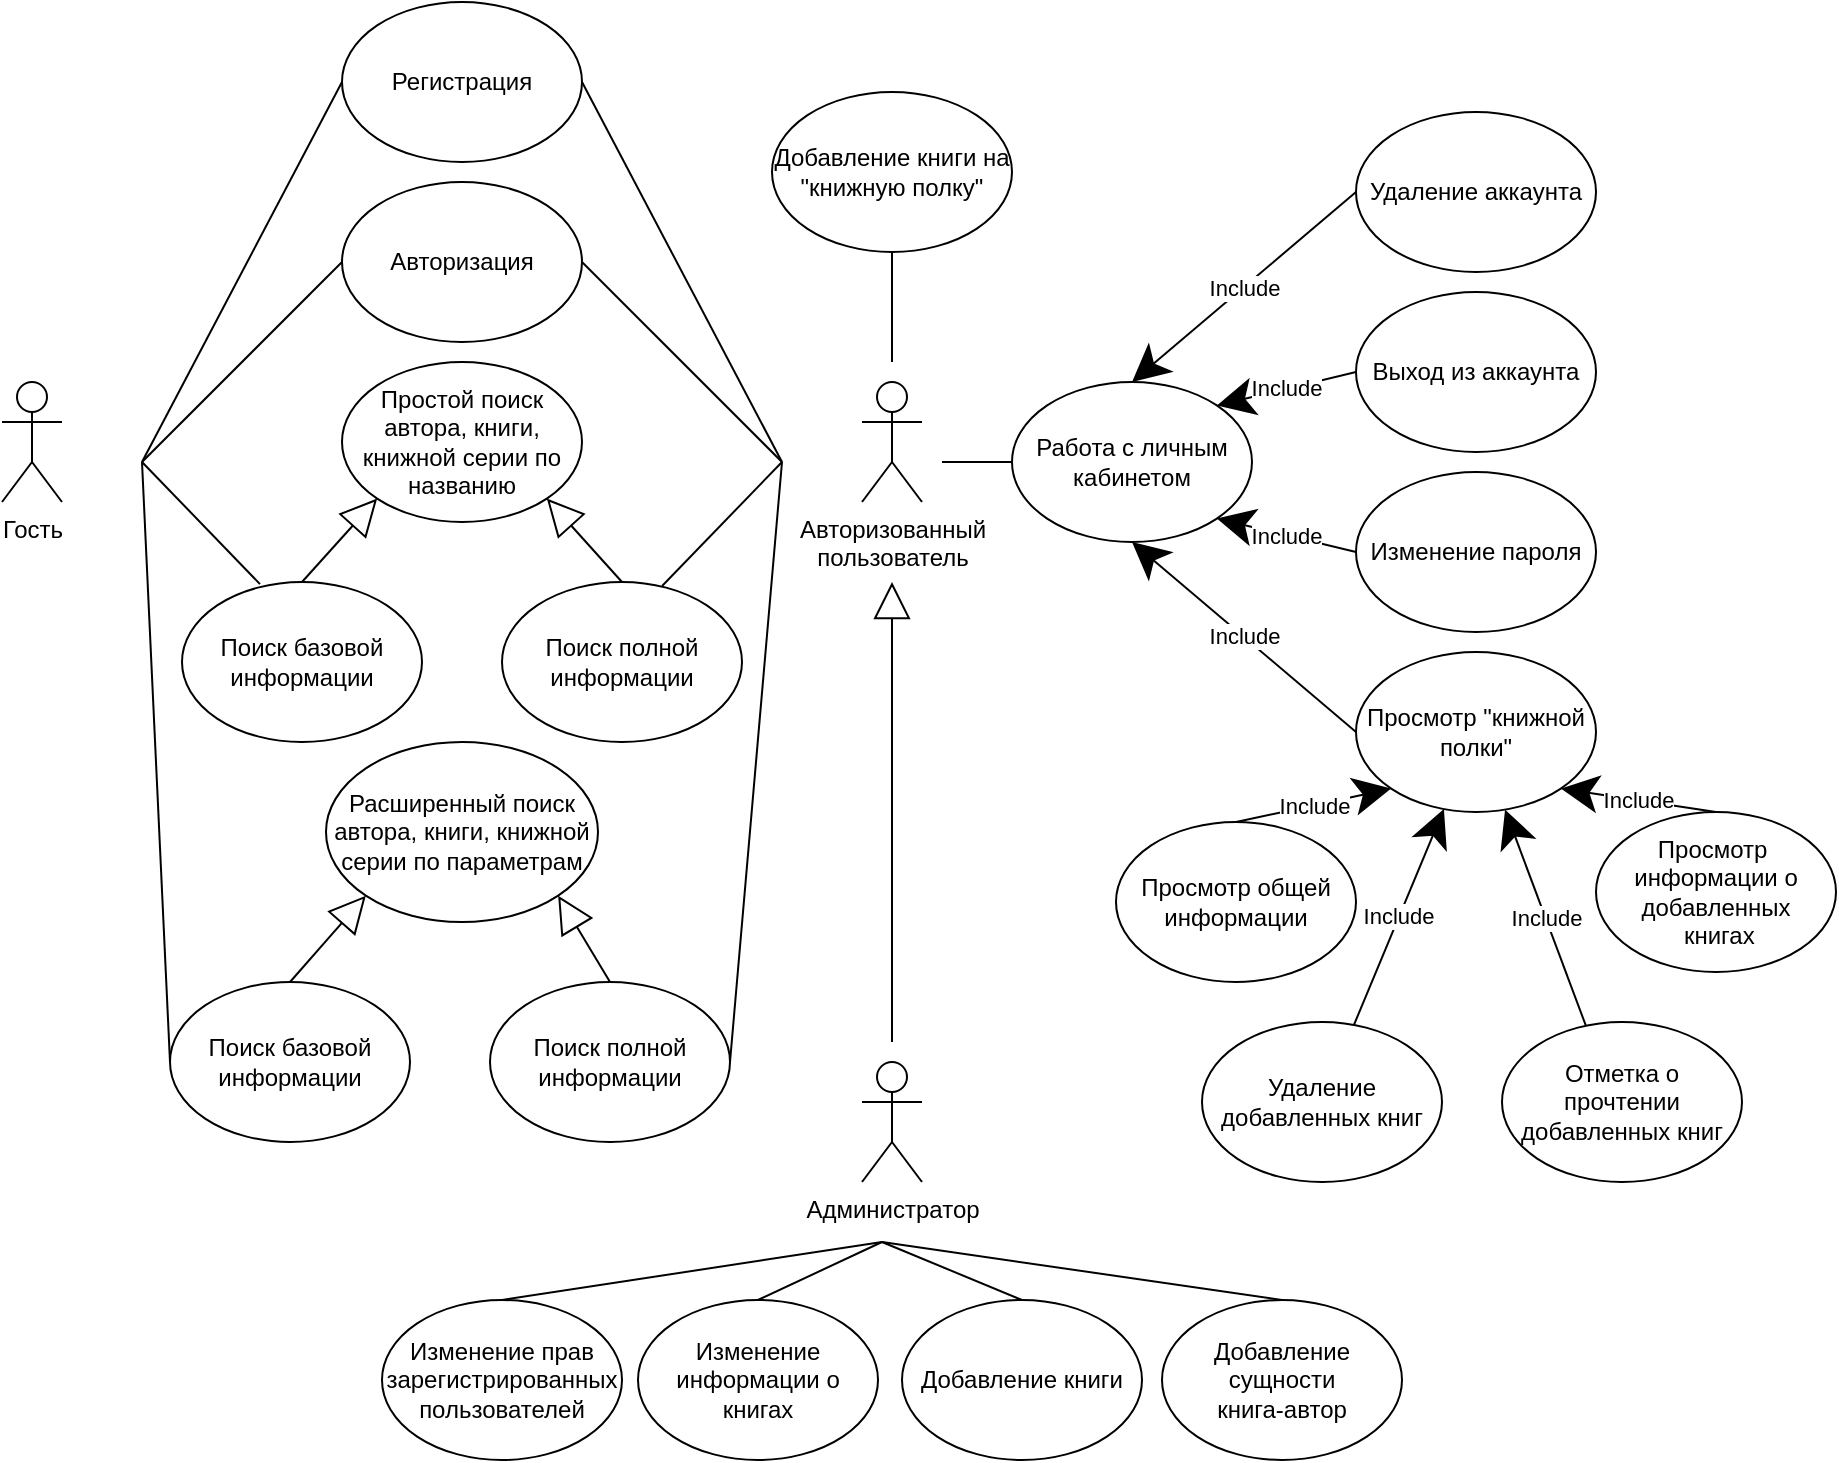 <mxfile version="21.6.5" type="device">
  <diagram name="Страница 1" id="pkjPhECndRR-OE3ccN7v">
    <mxGraphModel dx="880" dy="1590" grid="1" gridSize="10" guides="1" tooltips="1" connect="1" arrows="1" fold="1" page="1" pageScale="1" pageWidth="827" pageHeight="1169" math="0" shadow="0">
      <root>
        <mxCell id="0" />
        <mxCell id="1" parent="0" />
        <mxCell id="TKasH2lV4JzCVuQ_4qr7-1" value="Гость" style="shape=umlActor;verticalLabelPosition=bottom;verticalAlign=top;html=1;outlineConnect=0;" vertex="1" parent="1">
          <mxGeometry x="30" y="60" width="30" height="60" as="geometry" />
        </mxCell>
        <mxCell id="TKasH2lV4JzCVuQ_4qr7-2" value="Простой поиск автора, книги, книжной серии по названию" style="ellipse;whiteSpace=wrap;html=1;" vertex="1" parent="1">
          <mxGeometry x="200" y="50" width="120" height="80" as="geometry" />
        </mxCell>
        <mxCell id="TKasH2lV4JzCVuQ_4qr7-3" value="Поиск базовой информации" style="ellipse;whiteSpace=wrap;html=1;" vertex="1" parent="1">
          <mxGeometry x="120" y="160" width="120" height="80" as="geometry" />
        </mxCell>
        <mxCell id="TKasH2lV4JzCVuQ_4qr7-4" value="Поиск полной информации" style="ellipse;whiteSpace=wrap;html=1;" vertex="1" parent="1">
          <mxGeometry x="280" y="160" width="120" height="80" as="geometry" />
        </mxCell>
        <mxCell id="TKasH2lV4JzCVuQ_4qr7-5" value="" style="endArrow=block;endSize=16;endFill=0;html=1;rounded=0;exitX=0.5;exitY=0;exitDx=0;exitDy=0;entryX=0;entryY=1;entryDx=0;entryDy=0;" edge="1" parent="1" source="TKasH2lV4JzCVuQ_4qr7-3" target="TKasH2lV4JzCVuQ_4qr7-2">
          <mxGeometry width="160" relative="1" as="geometry">
            <mxPoint x="330" y="80" as="sourcePoint" />
            <mxPoint x="490" y="80" as="targetPoint" />
          </mxGeometry>
        </mxCell>
        <mxCell id="TKasH2lV4JzCVuQ_4qr7-6" value="" style="endArrow=block;endSize=16;endFill=0;html=1;rounded=0;exitX=0.5;exitY=0;exitDx=0;exitDy=0;entryX=1;entryY=1;entryDx=0;entryDy=0;" edge="1" parent="1" source="TKasH2lV4JzCVuQ_4qr7-4" target="TKasH2lV4JzCVuQ_4qr7-2">
          <mxGeometry width="160" relative="1" as="geometry">
            <mxPoint x="190" y="170" as="sourcePoint" />
            <mxPoint x="234" y="132" as="targetPoint" />
          </mxGeometry>
        </mxCell>
        <mxCell id="TKasH2lV4JzCVuQ_4qr7-7" value="" style="endArrow=none;html=1;rounded=0;entryX=0.325;entryY=0.013;entryDx=0;entryDy=0;entryPerimeter=0;" edge="1" parent="1" target="TKasH2lV4JzCVuQ_4qr7-3">
          <mxGeometry width="50" height="50" relative="1" as="geometry">
            <mxPoint x="100" y="100" as="sourcePoint" />
            <mxPoint x="160" y="170" as="targetPoint" />
          </mxGeometry>
        </mxCell>
        <mxCell id="TKasH2lV4JzCVuQ_4qr7-8" value="Авторизованный&lt;br&gt;пользователь" style="shape=umlActor;verticalLabelPosition=bottom;verticalAlign=top;html=1;outlineConnect=0;" vertex="1" parent="1">
          <mxGeometry x="460" y="60" width="30" height="60" as="geometry" />
        </mxCell>
        <mxCell id="TKasH2lV4JzCVuQ_4qr7-11" value="" style="endArrow=none;html=1;rounded=0;entryX=0.667;entryY=0.025;entryDx=0;entryDy=0;entryPerimeter=0;" edge="1" parent="1" target="TKasH2lV4JzCVuQ_4qr7-4">
          <mxGeometry width="50" height="50" relative="1" as="geometry">
            <mxPoint x="420" y="100" as="sourcePoint" />
            <mxPoint x="179" y="181" as="targetPoint" />
          </mxGeometry>
        </mxCell>
        <mxCell id="TKasH2lV4JzCVuQ_4qr7-13" value="Регистрация" style="ellipse;whiteSpace=wrap;html=1;" vertex="1" parent="1">
          <mxGeometry x="200" y="-130" width="120" height="80" as="geometry" />
        </mxCell>
        <mxCell id="TKasH2lV4JzCVuQ_4qr7-14" value="Авторизация" style="ellipse;whiteSpace=wrap;html=1;" vertex="1" parent="1">
          <mxGeometry x="200" y="-40" width="120" height="80" as="geometry" />
        </mxCell>
        <mxCell id="TKasH2lV4JzCVuQ_4qr7-15" value="Администратор" style="shape=umlActor;verticalLabelPosition=bottom;verticalAlign=top;html=1;outlineConnect=0;" vertex="1" parent="1">
          <mxGeometry x="460" y="400" width="30" height="60" as="geometry" />
        </mxCell>
        <mxCell id="TKasH2lV4JzCVuQ_4qr7-16" value="" style="endArrow=block;endSize=16;endFill=0;html=1;rounded=0;" edge="1" parent="1">
          <mxGeometry width="160" relative="1" as="geometry">
            <mxPoint x="475" y="390" as="sourcePoint" />
            <mxPoint x="475" y="160" as="targetPoint" />
          </mxGeometry>
        </mxCell>
        <mxCell id="TKasH2lV4JzCVuQ_4qr7-17" value="" style="endArrow=none;html=1;rounded=0;entryX=0;entryY=0.5;entryDx=0;entryDy=0;" edge="1" parent="1" target="TKasH2lV4JzCVuQ_4qr7-14">
          <mxGeometry width="50" height="50" relative="1" as="geometry">
            <mxPoint x="100" y="100" as="sourcePoint" />
            <mxPoint x="179" y="160" as="targetPoint" />
          </mxGeometry>
        </mxCell>
        <mxCell id="TKasH2lV4JzCVuQ_4qr7-18" value="" style="endArrow=none;html=1;rounded=0;entryX=0;entryY=0.5;entryDx=0;entryDy=0;" edge="1" parent="1" target="TKasH2lV4JzCVuQ_4qr7-13">
          <mxGeometry width="50" height="50" relative="1" as="geometry">
            <mxPoint x="100" y="100" as="sourcePoint" />
            <mxPoint x="179" y="181" as="targetPoint" />
          </mxGeometry>
        </mxCell>
        <mxCell id="TKasH2lV4JzCVuQ_4qr7-19" value="" style="endArrow=none;html=1;rounded=0;entryX=1;entryY=0.5;entryDx=0;entryDy=0;" edge="1" parent="1" target="TKasH2lV4JzCVuQ_4qr7-14">
          <mxGeometry width="50" height="50" relative="1" as="geometry">
            <mxPoint x="420" y="100" as="sourcePoint" />
            <mxPoint x="210" y="10" as="targetPoint" />
          </mxGeometry>
        </mxCell>
        <mxCell id="TKasH2lV4JzCVuQ_4qr7-20" value="" style="endArrow=none;html=1;rounded=0;entryX=1;entryY=0.5;entryDx=0;entryDy=0;" edge="1" parent="1" target="TKasH2lV4JzCVuQ_4qr7-13">
          <mxGeometry width="50" height="50" relative="1" as="geometry">
            <mxPoint x="420" y="100" as="sourcePoint" />
            <mxPoint x="210" y="-80" as="targetPoint" />
          </mxGeometry>
        </mxCell>
        <mxCell id="TKasH2lV4JzCVuQ_4qr7-21" value="Расширенный поиск автора, книги, книжной серии по параметрам" style="ellipse;whiteSpace=wrap;html=1;" vertex="1" parent="1">
          <mxGeometry x="192" y="240" width="136" height="90" as="geometry" />
        </mxCell>
        <mxCell id="TKasH2lV4JzCVuQ_4qr7-22" value="Поиск базовой информации" style="ellipse;whiteSpace=wrap;html=1;" vertex="1" parent="1">
          <mxGeometry x="114" y="360" width="120" height="80" as="geometry" />
        </mxCell>
        <mxCell id="TKasH2lV4JzCVuQ_4qr7-23" value="Поиск полной информации" style="ellipse;whiteSpace=wrap;html=1;" vertex="1" parent="1">
          <mxGeometry x="274" y="360" width="120" height="80" as="geometry" />
        </mxCell>
        <mxCell id="TKasH2lV4JzCVuQ_4qr7-24" value="" style="endArrow=block;endSize=16;endFill=0;html=1;rounded=0;exitX=0.5;exitY=0;exitDx=0;exitDy=0;entryX=0;entryY=1;entryDx=0;entryDy=0;" edge="1" parent="1" source="TKasH2lV4JzCVuQ_4qr7-22" target="TKasH2lV4JzCVuQ_4qr7-21">
          <mxGeometry width="160" relative="1" as="geometry">
            <mxPoint x="324" y="280" as="sourcePoint" />
            <mxPoint x="484" y="280" as="targetPoint" />
          </mxGeometry>
        </mxCell>
        <mxCell id="TKasH2lV4JzCVuQ_4qr7-25" value="" style="endArrow=block;endSize=16;endFill=0;html=1;rounded=0;exitX=0.5;exitY=0;exitDx=0;exitDy=0;entryX=1;entryY=1;entryDx=0;entryDy=0;" edge="1" parent="1" source="TKasH2lV4JzCVuQ_4qr7-23" target="TKasH2lV4JzCVuQ_4qr7-21">
          <mxGeometry width="160" relative="1" as="geometry">
            <mxPoint x="184" y="370" as="sourcePoint" />
            <mxPoint x="228" y="332" as="targetPoint" />
          </mxGeometry>
        </mxCell>
        <mxCell id="TKasH2lV4JzCVuQ_4qr7-26" value="" style="endArrow=none;html=1;rounded=0;entryX=0;entryY=0.5;entryDx=0;entryDy=0;" edge="1" parent="1" target="TKasH2lV4JzCVuQ_4qr7-22">
          <mxGeometry width="50" height="50" relative="1" as="geometry">
            <mxPoint x="100" y="100" as="sourcePoint" />
            <mxPoint x="154" y="370" as="targetPoint" />
          </mxGeometry>
        </mxCell>
        <mxCell id="TKasH2lV4JzCVuQ_4qr7-27" value="" style="endArrow=none;html=1;rounded=0;entryX=1;entryY=0.5;entryDx=0;entryDy=0;" edge="1" parent="1" target="TKasH2lV4JzCVuQ_4qr7-23">
          <mxGeometry width="50" height="50" relative="1" as="geometry">
            <mxPoint x="420" y="100" as="sourcePoint" />
            <mxPoint x="173" y="381" as="targetPoint" />
          </mxGeometry>
        </mxCell>
        <mxCell id="TKasH2lV4JzCVuQ_4qr7-29" value="Работа с личным кабинетом" style="ellipse;whiteSpace=wrap;html=1;" vertex="1" parent="1">
          <mxGeometry x="535" y="60" width="120" height="80" as="geometry" />
        </mxCell>
        <mxCell id="TKasH2lV4JzCVuQ_4qr7-30" value="Include" style="endArrow=classic;endSize=16;endFill=1;html=1;rounded=0;exitX=0;exitY=0.5;exitDx=0;exitDy=0;entryX=0.5;entryY=0;entryDx=0;entryDy=0;" edge="1" parent="1" source="TKasH2lV4JzCVuQ_4qr7-31" target="TKasH2lV4JzCVuQ_4qr7-29">
          <mxGeometry width="160" relative="1" as="geometry">
            <mxPoint x="470" y="-30" as="sourcePoint" />
            <mxPoint x="630" y="-30" as="targetPoint" />
          </mxGeometry>
        </mxCell>
        <mxCell id="TKasH2lV4JzCVuQ_4qr7-31" value="Удаление аккаунта" style="ellipse;whiteSpace=wrap;html=1;" vertex="1" parent="1">
          <mxGeometry x="707" y="-75" width="120" height="80" as="geometry" />
        </mxCell>
        <mxCell id="TKasH2lV4JzCVuQ_4qr7-32" value="Выход из аккаунта" style="ellipse;whiteSpace=wrap;html=1;" vertex="1" parent="1">
          <mxGeometry x="707" y="15" width="120" height="80" as="geometry" />
        </mxCell>
        <mxCell id="TKasH2lV4JzCVuQ_4qr7-33" value="Изменение пароля" style="ellipse;whiteSpace=wrap;html=1;" vertex="1" parent="1">
          <mxGeometry x="707" y="105" width="120" height="80" as="geometry" />
        </mxCell>
        <mxCell id="TKasH2lV4JzCVuQ_4qr7-34" value="Просмотр &quot;книжной полки&quot;" style="ellipse;whiteSpace=wrap;html=1;" vertex="1" parent="1">
          <mxGeometry x="707" y="195" width="120" height="80" as="geometry" />
        </mxCell>
        <mxCell id="TKasH2lV4JzCVuQ_4qr7-35" value="Include" style="endArrow=classic;endSize=16;endFill=1;html=1;rounded=0;exitX=0;exitY=0.5;exitDx=0;exitDy=0;entryX=0.5;entryY=1;entryDx=0;entryDy=0;" edge="1" parent="1" source="TKasH2lV4JzCVuQ_4qr7-34" target="TKasH2lV4JzCVuQ_4qr7-29">
          <mxGeometry width="160" relative="1" as="geometry">
            <mxPoint x="680" y="-25" as="sourcePoint" />
            <mxPoint x="630" y="72" as="targetPoint" />
          </mxGeometry>
        </mxCell>
        <mxCell id="TKasH2lV4JzCVuQ_4qr7-36" value="Include" style="endArrow=classic;endSize=16;endFill=1;html=1;rounded=0;exitX=0;exitY=0.5;exitDx=0;exitDy=0;entryX=1;entryY=0;entryDx=0;entryDy=0;" edge="1" parent="1" source="TKasH2lV4JzCVuQ_4qr7-32" target="TKasH2lV4JzCVuQ_4qr7-29">
          <mxGeometry width="160" relative="1" as="geometry">
            <mxPoint x="691" y="-25" as="sourcePoint" />
            <mxPoint x="633" y="72" as="targetPoint" />
          </mxGeometry>
        </mxCell>
        <mxCell id="TKasH2lV4JzCVuQ_4qr7-37" value="Добавление книги на &quot;книжную полку&quot;" style="ellipse;whiteSpace=wrap;html=1;" vertex="1" parent="1">
          <mxGeometry x="415" y="-85" width="120" height="80" as="geometry" />
        </mxCell>
        <mxCell id="TKasH2lV4JzCVuQ_4qr7-38" value="" style="endArrow=none;html=1;rounded=0;entryX=0.5;entryY=1;entryDx=0;entryDy=0;" edge="1" parent="1" target="TKasH2lV4JzCVuQ_4qr7-37">
          <mxGeometry width="50" height="50" relative="1" as="geometry">
            <mxPoint x="475" y="50" as="sourcePoint" />
            <mxPoint x="330" y="-80" as="targetPoint" />
          </mxGeometry>
        </mxCell>
        <mxCell id="TKasH2lV4JzCVuQ_4qr7-39" value="" style="endArrow=none;html=1;rounded=0;entryX=0;entryY=0.5;entryDx=0;entryDy=0;" edge="1" parent="1" target="TKasH2lV4JzCVuQ_4qr7-29">
          <mxGeometry width="50" height="50" relative="1" as="geometry">
            <mxPoint x="500" y="100" as="sourcePoint" />
            <mxPoint x="485" y="5" as="targetPoint" />
          </mxGeometry>
        </mxCell>
        <mxCell id="TKasH2lV4JzCVuQ_4qr7-40" value="Include" style="endArrow=classic;endSize=16;endFill=1;html=1;rounded=0;exitX=0;exitY=0.5;exitDx=0;exitDy=0;entryX=1;entryY=1;entryDx=0;entryDy=0;" edge="1" parent="1" source="TKasH2lV4JzCVuQ_4qr7-33" target="TKasH2lV4JzCVuQ_4qr7-29">
          <mxGeometry width="160" relative="1" as="geometry">
            <mxPoint x="717" y="65" as="sourcePoint" />
            <mxPoint x="647" y="82" as="targetPoint" />
          </mxGeometry>
        </mxCell>
        <mxCell id="TKasH2lV4JzCVuQ_4qr7-41" value="Просмотр общей информации" style="ellipse;whiteSpace=wrap;html=1;" vertex="1" parent="1">
          <mxGeometry x="587" y="280" width="120" height="80" as="geometry" />
        </mxCell>
        <mxCell id="TKasH2lV4JzCVuQ_4qr7-42" value="Просмотр&amp;nbsp; информации о добавленных&lt;br&gt;&amp;nbsp;книгах" style="ellipse;whiteSpace=wrap;html=1;" vertex="1" parent="1">
          <mxGeometry x="827" y="275" width="120" height="80" as="geometry" />
        </mxCell>
        <mxCell id="TKasH2lV4JzCVuQ_4qr7-43" value="Удаление добавленных книг" style="ellipse;whiteSpace=wrap;html=1;" vertex="1" parent="1">
          <mxGeometry x="630" y="380" width="120" height="80" as="geometry" />
        </mxCell>
        <mxCell id="TKasH2lV4JzCVuQ_4qr7-44" value="Отметка о прочтении&lt;br&gt;добавленных книг" style="ellipse;whiteSpace=wrap;html=1;" vertex="1" parent="1">
          <mxGeometry x="780" y="380" width="120" height="80" as="geometry" />
        </mxCell>
        <mxCell id="TKasH2lV4JzCVuQ_4qr7-45" value="Include" style="endArrow=classic;endSize=16;endFill=1;html=1;rounded=0;entryX=0;entryY=1;entryDx=0;entryDy=0;exitX=0.5;exitY=0;exitDx=0;exitDy=0;" edge="1" parent="1" source="TKasH2lV4JzCVuQ_4qr7-41" target="TKasH2lV4JzCVuQ_4qr7-34">
          <mxGeometry width="160" relative="1" as="geometry">
            <mxPoint x="720" y="290" as="sourcePoint" />
            <mxPoint x="605" y="150" as="targetPoint" />
          </mxGeometry>
        </mxCell>
        <mxCell id="TKasH2lV4JzCVuQ_4qr7-46" value="Include" style="endArrow=classic;endSize=16;endFill=1;html=1;rounded=0;exitX=0.5;exitY=0;exitDx=0;exitDy=0;entryX=1;entryY=1;entryDx=0;entryDy=0;" edge="1" parent="1" source="TKasH2lV4JzCVuQ_4qr7-42" target="TKasH2lV4JzCVuQ_4qr7-34">
          <mxGeometry x="-0.004" width="160" relative="1" as="geometry">
            <mxPoint x="727" y="255" as="sourcePoint" />
            <mxPoint x="615" y="160" as="targetPoint" />
            <mxPoint as="offset" />
          </mxGeometry>
        </mxCell>
        <mxCell id="TKasH2lV4JzCVuQ_4qr7-47" value="Include" style="endArrow=classic;endSize=16;endFill=1;html=1;rounded=0;" edge="1" parent="1" source="TKasH2lV4JzCVuQ_4qr7-43" target="TKasH2lV4JzCVuQ_4qr7-34">
          <mxGeometry width="160" relative="1" as="geometry">
            <mxPoint x="737" y="265" as="sourcePoint" />
            <mxPoint x="625" y="170" as="targetPoint" />
          </mxGeometry>
        </mxCell>
        <mxCell id="TKasH2lV4JzCVuQ_4qr7-48" value="Include" style="endArrow=classic;endSize=16;endFill=1;html=1;rounded=0;exitX=0.35;exitY=0.025;exitDx=0;exitDy=0;exitPerimeter=0;" edge="1" parent="1" source="TKasH2lV4JzCVuQ_4qr7-44" target="TKasH2lV4JzCVuQ_4qr7-34">
          <mxGeometry width="160" relative="1" as="geometry">
            <mxPoint x="747" y="275" as="sourcePoint" />
            <mxPoint x="610" y="230" as="targetPoint" />
          </mxGeometry>
        </mxCell>
        <mxCell id="TKasH2lV4JzCVuQ_4qr7-49" value="Изменение прав зарегистрированных&lt;br&gt;пользователей" style="ellipse;whiteSpace=wrap;html=1;" vertex="1" parent="1">
          <mxGeometry x="220" y="519" width="120" height="80" as="geometry" />
        </mxCell>
        <mxCell id="TKasH2lV4JzCVuQ_4qr7-50" value="Добавление книги" style="ellipse;whiteSpace=wrap;html=1;" vertex="1" parent="1">
          <mxGeometry x="480" y="519" width="120" height="80" as="geometry" />
        </mxCell>
        <mxCell id="TKasH2lV4JzCVuQ_4qr7-51" value="Изменение информации о книгах" style="ellipse;whiteSpace=wrap;html=1;" vertex="1" parent="1">
          <mxGeometry x="348" y="519" width="120" height="80" as="geometry" />
        </mxCell>
        <mxCell id="TKasH2lV4JzCVuQ_4qr7-52" value="Добавление сущности &lt;br&gt;книга-автор" style="ellipse;whiteSpace=wrap;html=1;" vertex="1" parent="1">
          <mxGeometry x="610" y="519" width="120" height="80" as="geometry" />
        </mxCell>
        <mxCell id="TKasH2lV4JzCVuQ_4qr7-54" value="" style="endArrow=none;html=1;rounded=0;exitX=0.5;exitY=0;exitDx=0;exitDy=0;" edge="1" parent="1" source="TKasH2lV4JzCVuQ_4qr7-49">
          <mxGeometry width="50" height="50" relative="1" as="geometry">
            <mxPoint x="510" y="400" as="sourcePoint" />
            <mxPoint x="470" y="490" as="targetPoint" />
          </mxGeometry>
        </mxCell>
        <mxCell id="TKasH2lV4JzCVuQ_4qr7-55" value="" style="endArrow=none;html=1;rounded=0;exitX=0.5;exitY=0;exitDx=0;exitDy=0;" edge="1" parent="1" source="TKasH2lV4JzCVuQ_4qr7-51">
          <mxGeometry width="50" height="50" relative="1" as="geometry">
            <mxPoint x="290" y="529" as="sourcePoint" />
            <mxPoint x="470" y="490" as="targetPoint" />
          </mxGeometry>
        </mxCell>
        <mxCell id="TKasH2lV4JzCVuQ_4qr7-56" value="" style="endArrow=none;html=1;rounded=0;exitX=0.5;exitY=0;exitDx=0;exitDy=0;" edge="1" parent="1" source="TKasH2lV4JzCVuQ_4qr7-50">
          <mxGeometry width="50" height="50" relative="1" as="geometry">
            <mxPoint x="300" y="539" as="sourcePoint" />
            <mxPoint x="470" y="490" as="targetPoint" />
          </mxGeometry>
        </mxCell>
        <mxCell id="TKasH2lV4JzCVuQ_4qr7-57" value="" style="endArrow=none;html=1;rounded=0;exitX=0.5;exitY=0;exitDx=0;exitDy=0;" edge="1" parent="1" source="TKasH2lV4JzCVuQ_4qr7-52">
          <mxGeometry width="50" height="50" relative="1" as="geometry">
            <mxPoint x="310" y="549" as="sourcePoint" />
            <mxPoint x="470" y="490" as="targetPoint" />
          </mxGeometry>
        </mxCell>
      </root>
    </mxGraphModel>
  </diagram>
</mxfile>
